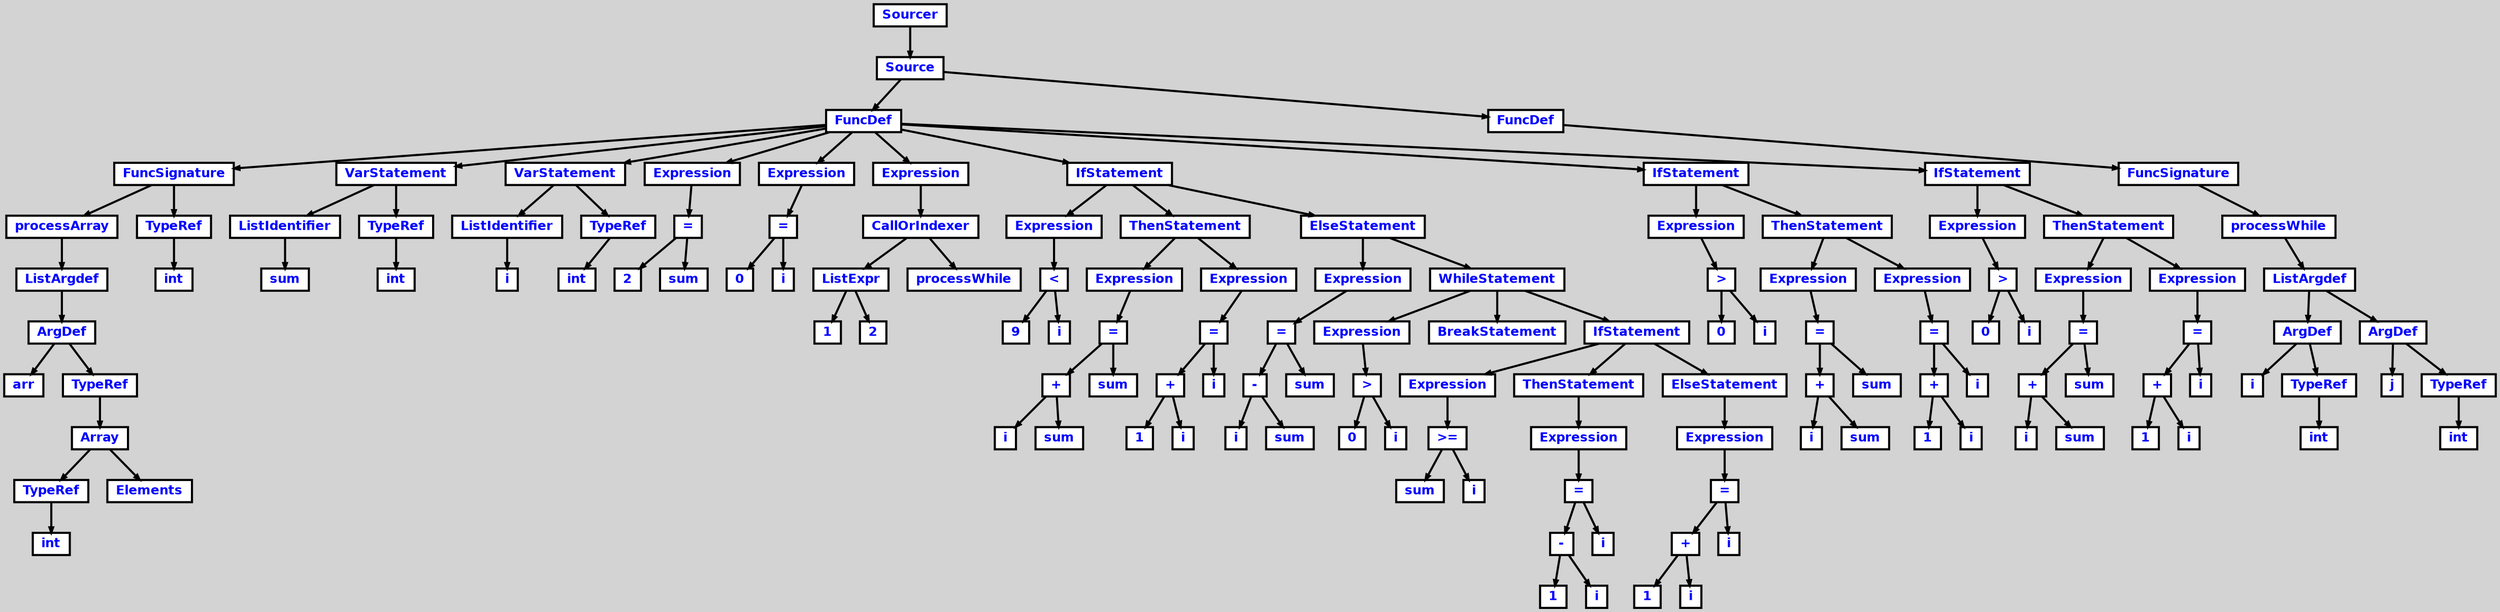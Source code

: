 digraph {

	ordering=out;
	ranksep=.4;
	bgcolor="lightgrey";  node [shape=box, fixedsize=false, fontsize=12, fontname="Helvetica-bold", fontcolor="blue"
	width=.25, height=.25, color="black", fillcolor="white", style="filled, solid, bold"];

	edge [arrowsize=.5, color="black", style="bold"]

	n00001330426C9BC8[label="Sourcer"]
	n00001330426C9A90[label="Source"]
	n00001330426C5650[label="FuncDef"]
	n00001330426B25A0[label="FuncSignature"]
	n00001330426B26D8[label="processArray"]
	n00001330426B21F8[label="ListArgdef"]
	n00001330426B1F88[label="ArgDef"]
	n00001330426B1AA8[label="arr"]
	n00001330426B1E50[label="TypeRef"]
	n00001330426B1BE0[label="Array"]
	n00001330426B1838[label="TypeRef"]
	n00001330426B1970[label="int"]
	n00001330426B1D18[label="Elements"]
	n00001330426B2468[label="TypeRef"]
	n00001330426B20C0[label="int"]
	n00001330426B2CF0[label="VarStatement"]
	n00001330426B2948[label="ListIdentifier"]
	n00001330426B2810[label="sum"]
	n00001330426B2E28[label="TypeRef"]
	n00001330426B2BB8[label="int"]
	n00001330426B3308[label="VarStatement"]
	n00001330426B2F60[label="ListIdentifier"]
	n00001330426B2A80[label="i"]
	n00001330426B3440[label="TypeRef"]
	n00001330426B31D0[label="int"]
	n00001330426B3E00[label="Expression"]
	n00001330426B42E0[label="="]
	n00001330426B3F38[label="2"]
	n00001330426B36B0[label="sum"]
	n00001330426B4B68[label="Expression"]
	n00001330426B5048[label="="]
	n00001330426B4CA0[label="0"]
	n00001330426B4418[label="i"]
	n00001330426B6B18[label="Expression"]
	n00001330426B6D88[label="CallOrIndexer"]
	n00001330426B6C50[label="ListExpr"]
	n00001330426B5EE8[label="1"]
	n00001330426B6290[label="2"]
	n00001330426B5180[label="processWhile"]
	n00001330426C0E68[label="IfStatement"]
	n00001330426C0FA0[label="Expression"]
	n00001330426B7880[label="<"]
	n00001330426B7AF0[label="9"]
	n00001330426B6FF8[label="i"]
	n00001330426C10D8[label="ThenStatement"]
	n00001330426B8AC8[label="Expression"]
	n00001330426B90E0[label="="]
	n00001330426B8FA8[label="+"]
	n00001330426B9218[label="i"]
	n00001330426B8D38[label="sum"]
	n00001330426B7E98[label="sum"]
	n00001330426BA0B8[label="Expression"]
	n00001330426BA6D0[label="="]
	n00001330426BA598[label="+"]
	n00001330426BA808[label="1"]
	n00001330426BA328[label="i"]
	n00001330426B9488[label="i"]
	n00001330426BC680[label="ElseStatement"]
	n00001330426BB6A8[label="Expression"]
	n00001330426BBCC0[label="="]
	n00001330426BBB88[label="-"]
	n00001330426BBDF8[label="i"]
	n00001330426BB918[label="sum"]
	n00001330426BAA78[label="sum"]
	n00001330426BD658[label="WhileStatement"]
	n00001330426C0D30[label="Expression"]
	n00001330426BC8F0[label=">"]
	n00001330426BCB60[label="0"]
	n00001330426BC068[label="i"]
	n00001330426BCDD0[label="BreakStatement"]
	n00001330426C0238[label="IfStatement"]
	n00001330426C0AC0[label="Expression"]
	n00001330426BD8C8[label=">="]
	n00001330426BDB38[label="sum"]
	n00001330426BD040[label="i"]
	n00001330426C0BF8[label="ThenStatement"]
	n00001330426BEB10[label="Expression"]
	n00001330426BF128[label="="]
	n00001330426BEFF0[label="-"]
	n00001330426BF260[label="1"]
	n00001330426BED80[label="i"]
	n00001330426BDEE0[label="i"]
	n00001330426BFFC8[label="ElseStatement"]
	n00001330426C0100[label="Expression"]
	n00001330426C0718[label="="]
	n00001330426C05E0[label="+"]
	n00001330426C0850[label="1"]
	n00001330426C0370[label="i"]
	n00001330426BF4D0[label="i"]
	n00001330426C42D0[label="IfStatement"]
	n00001330426C4540[label="Expression"]
	n00001330426C1BD0[label=">"]
	n00001330426C1E40[label="0"]
	n00001330426C1348[label="i"]
	n00001330426C4DC8[label="ThenStatement"]
	n00001330426C2E18[label="Expression"]
	n00001330426C3430[label="="]
	n00001330426C32F8[label="+"]
	n00001330426C3568[label="i"]
	n00001330426C3088[label="sum"]
	n00001330426C21E8[label="sum"]
	n00001330426C4408[label="Expression"]
	n00001330426C4A20[label="="]
	n00001330426C48E8[label="+"]
	n00001330426C4B58[label="1"]
	n00001330426C4678[label="i"]
	n00001330426C37D8[label="i"]
	n00001330426C7FC0[label="IfStatement"]
	n00001330426C8230[label="Expression"]
	n00001330426C58C0[label=">"]
	n00001330426C5B30[label="0"]
	n00001330426C5038[label="i"]
	n00001330426C8AB8[label="ThenStatement"]
	n00001330426C6B08[label="Expression"]
	n00001330426C7120[label="="]
	n00001330426C6FE8[label="+"]
	n00001330426C7258[label="i"]
	n00001330426C6D78[label="sum"]
	n00001330426C5ED8[label="sum"]
	n00001330426C80F8[label="Expression"]
	n00001330426C8710[label="="]
	n00001330426C85D8[label="+"]
	n00001330426C8848[label="1"]
	n00001330426C8368[label="i"]
	n00001330426C74C8[label="i"]
	n00001330426C9958[label="FuncDef"]
	n00001330426C96E8[label="FuncSignature"]
	n00001330426C9820[label="processWhile"]
	n00001330426C95B0[label="ListArgdef"]
	n00001330426C8E60[label="ArgDef"]
	n00001330426C8BF0[label="i"]
	n00001330426C8D28[label="TypeRef"]
	n00001330426B2330[label="int"]
	n00001330426C9340[label="ArgDef"]
	n00001330426C90D0[label="j"]
	n00001330426C9208[label="TypeRef"]
	n00001330426C8F98[label="int"]

		n00001330426C9BC8 -> n00001330426C9A90		// Sourcer -> Source
		n00001330426C9A90 -> n00001330426C5650		// Source -> FuncDef
		n00001330426C5650 -> n00001330426B25A0		// FuncDef -> FuncSignature
		n00001330426B25A0 -> n00001330426B26D8		// FuncSignature -> processArray
		n00001330426B26D8 -> n00001330426B21F8		// processArray -> ListArgdef
		n00001330426B21F8 -> n00001330426B1F88		// ListArgdef -> ArgDef
		n00001330426B1F88 -> n00001330426B1AA8		// ArgDef -> arr
		n00001330426B1F88 -> n00001330426B1E50		// ArgDef -> TypeRef
		n00001330426B1E50 -> n00001330426B1BE0		// TypeRef -> Array
		n00001330426B1BE0 -> n00001330426B1838		// Array -> TypeRef
		n00001330426B1838 -> n00001330426B1970		// TypeRef -> int
		n00001330426B1BE0 -> n00001330426B1D18		// Array -> Elements
		n00001330426B25A0 -> n00001330426B2468		// FuncSignature -> TypeRef
		n00001330426B2468 -> n00001330426B20C0		// TypeRef -> int
		n00001330426C5650 -> n00001330426B2CF0		// FuncDef -> VarStatement
		n00001330426B2CF0 -> n00001330426B2948		// VarStatement -> ListIdentifier
		n00001330426B2948 -> n00001330426B2810		// ListIdentifier -> sum
		n00001330426B2CF0 -> n00001330426B2E28		// VarStatement -> TypeRef
		n00001330426B2E28 -> n00001330426B2BB8		// TypeRef -> int
		n00001330426C5650 -> n00001330426B3308		// FuncDef -> VarStatement
		n00001330426B3308 -> n00001330426B2F60		// VarStatement -> ListIdentifier
		n00001330426B2F60 -> n00001330426B2A80		// ListIdentifier -> i
		n00001330426B3308 -> n00001330426B3440		// VarStatement -> TypeRef
		n00001330426B3440 -> n00001330426B31D0		// TypeRef -> int
		n00001330426C5650 -> n00001330426B3E00		// FuncDef -> Expression
		n00001330426B3E00 -> n00001330426B42E0		// Expression -> =
		n00001330426B42E0 -> n00001330426B3F38		// = -> 2
		n00001330426B42E0 -> n00001330426B36B0		// = -> sum
		n00001330426C5650 -> n00001330426B4B68		// FuncDef -> Expression
		n00001330426B4B68 -> n00001330426B5048		// Expression -> =
		n00001330426B5048 -> n00001330426B4CA0		// = -> 0
		n00001330426B5048 -> n00001330426B4418		// = -> i
		n00001330426C5650 -> n00001330426B6B18		// FuncDef -> Expression
		n00001330426B6B18 -> n00001330426B6D88		// Expression -> CallOrIndexer
		n00001330426B6D88 -> n00001330426B6C50		// CallOrIndexer -> ListExpr
		n00001330426B6C50 -> n00001330426B5EE8		// ListExpr -> 1
		n00001330426B6C50 -> n00001330426B6290		// ListExpr -> 2
		n00001330426B6D88 -> n00001330426B5180		// CallOrIndexer -> processWhile
		n00001330426C5650 -> n00001330426C0E68		// FuncDef -> IfStatement
		n00001330426C0E68 -> n00001330426C0FA0		// IfStatement -> Expression
		n00001330426C0FA0 -> n00001330426B7880		// Expression -> <
		n00001330426B7880 -> n00001330426B7AF0		// < -> 9
		n00001330426B7880 -> n00001330426B6FF8		// < -> i
		n00001330426C0E68 -> n00001330426C10D8		// IfStatement -> ThenStatement
		n00001330426C10D8 -> n00001330426B8AC8		// ThenStatement -> Expression
		n00001330426B8AC8 -> n00001330426B90E0		// Expression -> =
		n00001330426B90E0 -> n00001330426B8FA8		// = -> +
		n00001330426B8FA8 -> n00001330426B9218		// + -> i
		n00001330426B8FA8 -> n00001330426B8D38		// + -> sum
		n00001330426B90E0 -> n00001330426B7E98		// = -> sum
		n00001330426C10D8 -> n00001330426BA0B8		// ThenStatement -> Expression
		n00001330426BA0B8 -> n00001330426BA6D0		// Expression -> =
		n00001330426BA6D0 -> n00001330426BA598		// = -> +
		n00001330426BA598 -> n00001330426BA808		// + -> 1
		n00001330426BA598 -> n00001330426BA328		// + -> i
		n00001330426BA6D0 -> n00001330426B9488		// = -> i
		n00001330426C0E68 -> n00001330426BC680		// IfStatement -> ElseStatement
		n00001330426BC680 -> n00001330426BB6A8		// ElseStatement -> Expression
		n00001330426BB6A8 -> n00001330426BBCC0		// Expression -> =
		n00001330426BBCC0 -> n00001330426BBB88		// = -> -
		n00001330426BBB88 -> n00001330426BBDF8		// - -> i
		n00001330426BBB88 -> n00001330426BB918		// - -> sum
		n00001330426BBCC0 -> n00001330426BAA78		// = -> sum
		n00001330426BC680 -> n00001330426BD658		// ElseStatement -> WhileStatement
		n00001330426BD658 -> n00001330426C0D30		// WhileStatement -> Expression
		n00001330426C0D30 -> n00001330426BC8F0		// Expression -> >
		n00001330426BC8F0 -> n00001330426BCB60		// > -> 0
		n00001330426BC8F0 -> n00001330426BC068		// > -> i
		n00001330426BD658 -> n00001330426BCDD0		// WhileStatement -> BreakStatement
		n00001330426BD658 -> n00001330426C0238		// WhileStatement -> IfStatement
		n00001330426C0238 -> n00001330426C0AC0		// IfStatement -> Expression
		n00001330426C0AC0 -> n00001330426BD8C8		// Expression -> >=
		n00001330426BD8C8 -> n00001330426BDB38		// >= -> sum
		n00001330426BD8C8 -> n00001330426BD040		// >= -> i
		n00001330426C0238 -> n00001330426C0BF8		// IfStatement -> ThenStatement
		n00001330426C0BF8 -> n00001330426BEB10		// ThenStatement -> Expression
		n00001330426BEB10 -> n00001330426BF128		// Expression -> =
		n00001330426BF128 -> n00001330426BEFF0		// = -> -
		n00001330426BEFF0 -> n00001330426BF260		// - -> 1
		n00001330426BEFF0 -> n00001330426BED80		// - -> i
		n00001330426BF128 -> n00001330426BDEE0		// = -> i
		n00001330426C0238 -> n00001330426BFFC8		// IfStatement -> ElseStatement
		n00001330426BFFC8 -> n00001330426C0100		// ElseStatement -> Expression
		n00001330426C0100 -> n00001330426C0718		// Expression -> =
		n00001330426C0718 -> n00001330426C05E0		// = -> +
		n00001330426C05E0 -> n00001330426C0850		// + -> 1
		n00001330426C05E0 -> n00001330426C0370		// + -> i
		n00001330426C0718 -> n00001330426BF4D0		// = -> i
		n00001330426C5650 -> n00001330426C42D0		// FuncDef -> IfStatement
		n00001330426C42D0 -> n00001330426C4540		// IfStatement -> Expression
		n00001330426C4540 -> n00001330426C1BD0		// Expression -> >
		n00001330426C1BD0 -> n00001330426C1E40		// > -> 0
		n00001330426C1BD0 -> n00001330426C1348		// > -> i
		n00001330426C42D0 -> n00001330426C4DC8		// IfStatement -> ThenStatement
		n00001330426C4DC8 -> n00001330426C2E18		// ThenStatement -> Expression
		n00001330426C2E18 -> n00001330426C3430		// Expression -> =
		n00001330426C3430 -> n00001330426C32F8		// = -> +
		n00001330426C32F8 -> n00001330426C3568		// + -> i
		n00001330426C32F8 -> n00001330426C3088		// + -> sum
		n00001330426C3430 -> n00001330426C21E8		// = -> sum
		n00001330426C4DC8 -> n00001330426C4408		// ThenStatement -> Expression
		n00001330426C4408 -> n00001330426C4A20		// Expression -> =
		n00001330426C4A20 -> n00001330426C48E8		// = -> +
		n00001330426C48E8 -> n00001330426C4B58		// + -> 1
		n00001330426C48E8 -> n00001330426C4678		// + -> i
		n00001330426C4A20 -> n00001330426C37D8		// = -> i
		n00001330426C5650 -> n00001330426C7FC0		// FuncDef -> IfStatement
		n00001330426C7FC0 -> n00001330426C8230		// IfStatement -> Expression
		n00001330426C8230 -> n00001330426C58C0		// Expression -> >
		n00001330426C58C0 -> n00001330426C5B30		// > -> 0
		n00001330426C58C0 -> n00001330426C5038		// > -> i
		n00001330426C7FC0 -> n00001330426C8AB8		// IfStatement -> ThenStatement
		n00001330426C8AB8 -> n00001330426C6B08		// ThenStatement -> Expression
		n00001330426C6B08 -> n00001330426C7120		// Expression -> =
		n00001330426C7120 -> n00001330426C6FE8		// = -> +
		n00001330426C6FE8 -> n00001330426C7258		// + -> i
		n00001330426C6FE8 -> n00001330426C6D78		// + -> sum
		n00001330426C7120 -> n00001330426C5ED8		// = -> sum
		n00001330426C8AB8 -> n00001330426C80F8		// ThenStatement -> Expression
		n00001330426C80F8 -> n00001330426C8710		// Expression -> =
		n00001330426C8710 -> n00001330426C85D8		// = -> +
		n00001330426C85D8 -> n00001330426C8848		// + -> 1
		n00001330426C85D8 -> n00001330426C8368		// + -> i
		n00001330426C8710 -> n00001330426C74C8		// = -> i
		n00001330426C9A90 -> n00001330426C9958		// Source -> FuncDef
		n00001330426C9958 -> n00001330426C96E8		// FuncDef -> FuncSignature
		n00001330426C96E8 -> n00001330426C9820		// FuncSignature -> processWhile
		n00001330426C9820 -> n00001330426C95B0		// processWhile -> ListArgdef
		n00001330426C95B0 -> n00001330426C8E60		// ListArgdef -> ArgDef
		n00001330426C8E60 -> n00001330426C8BF0		// ArgDef -> i
		n00001330426C8E60 -> n00001330426C8D28		// ArgDef -> TypeRef
		n00001330426C8D28 -> n00001330426B2330		// TypeRef -> int
		n00001330426C95B0 -> n00001330426C9340		// ListArgdef -> ArgDef
		n00001330426C9340 -> n00001330426C90D0		// ArgDef -> j
		n00001330426C9340 -> n00001330426C9208		// ArgDef -> TypeRef
		n00001330426C9208 -> n00001330426C8F98		// TypeRef -> int

}
